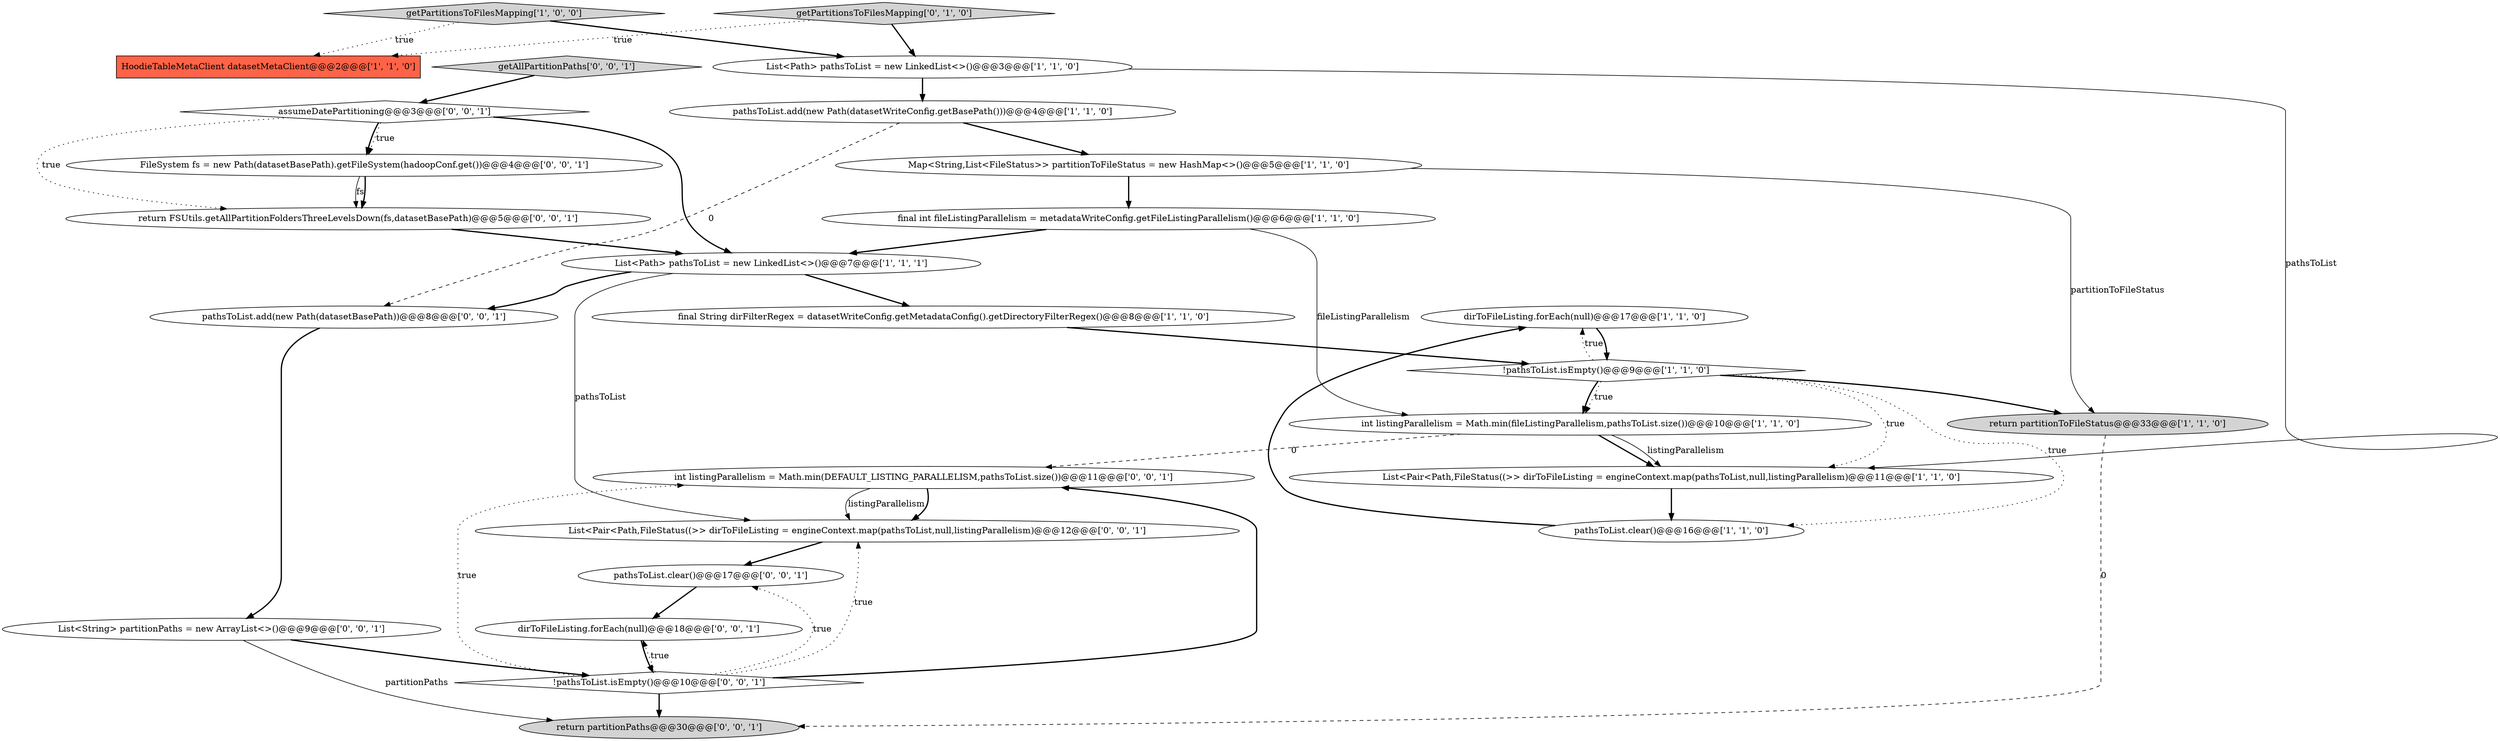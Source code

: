 digraph {
4 [style = filled, label = "dirToFileListing.forEach(null)@@@17@@@['1', '1', '0']", fillcolor = white, shape = ellipse image = "AAA0AAABBB1BBB"];
9 [style = filled, label = "List<Pair<Path,FileStatus((>> dirToFileListing = engineContext.map(pathsToList,null,listingParallelism)@@@11@@@['1', '1', '0']", fillcolor = white, shape = ellipse image = "AAA0AAABBB1BBB"];
21 [style = filled, label = "FileSystem fs = new Path(datasetBasePath).getFileSystem(hadoopConf.get())@@@4@@@['0', '0', '1']", fillcolor = white, shape = ellipse image = "AAA0AAABBB3BBB"];
5 [style = filled, label = "List<Path> pathsToList = new LinkedList<>()@@@7@@@['1', '1', '1']", fillcolor = white, shape = ellipse image = "AAA0AAABBB1BBB"];
24 [style = filled, label = "List<String> partitionPaths = new ArrayList<>()@@@9@@@['0', '0', '1']", fillcolor = white, shape = ellipse image = "AAA0AAABBB3BBB"];
2 [style = filled, label = "return partitionToFileStatus@@@33@@@['1', '1', '0']", fillcolor = lightgray, shape = ellipse image = "AAA0AAABBB1BBB"];
25 [style = filled, label = "dirToFileListing.forEach(null)@@@18@@@['0', '0', '1']", fillcolor = white, shape = ellipse image = "AAA0AAABBB3BBB"];
18 [style = filled, label = "return FSUtils.getAllPartitionFoldersThreeLevelsDown(fs,datasetBasePath)@@@5@@@['0', '0', '1']", fillcolor = white, shape = ellipse image = "AAA0AAABBB3BBB"];
23 [style = filled, label = "pathsToList.clear()@@@17@@@['0', '0', '1']", fillcolor = white, shape = ellipse image = "AAA0AAABBB3BBB"];
26 [style = filled, label = "return partitionPaths@@@30@@@['0', '0', '1']", fillcolor = lightgray, shape = ellipse image = "AAA0AAABBB3BBB"];
6 [style = filled, label = "HoodieTableMetaClient datasetMetaClient@@@2@@@['1', '1', '0']", fillcolor = tomato, shape = box image = "AAA0AAABBB1BBB"];
22 [style = filled, label = "assumeDatePartitioning@@@3@@@['0', '0', '1']", fillcolor = white, shape = diamond image = "AAA0AAABBB3BBB"];
20 [style = filled, label = "!pathsToList.isEmpty()@@@10@@@['0', '0', '1']", fillcolor = white, shape = diamond image = "AAA0AAABBB3BBB"];
7 [style = filled, label = "pathsToList.add(new Path(datasetWriteConfig.getBasePath()))@@@4@@@['1', '1', '0']", fillcolor = white, shape = ellipse image = "AAA0AAABBB1BBB"];
3 [style = filled, label = "!pathsToList.isEmpty()@@@9@@@['1', '1', '0']", fillcolor = white, shape = diamond image = "AAA0AAABBB1BBB"];
15 [style = filled, label = "List<Pair<Path,FileStatus((>> dirToFileListing = engineContext.map(pathsToList,null,listingParallelism)@@@12@@@['0', '0', '1']", fillcolor = white, shape = ellipse image = "AAA0AAABBB3BBB"];
16 [style = filled, label = "pathsToList.add(new Path(datasetBasePath))@@@8@@@['0', '0', '1']", fillcolor = white, shape = ellipse image = "AAA0AAABBB3BBB"];
8 [style = filled, label = "List<Path> pathsToList = new LinkedList<>()@@@3@@@['1', '1', '0']", fillcolor = white, shape = ellipse image = "AAA0AAABBB1BBB"];
11 [style = filled, label = "getPartitionsToFilesMapping['1', '0', '0']", fillcolor = lightgray, shape = diamond image = "AAA0AAABBB1BBB"];
1 [style = filled, label = "Map<String,List<FileStatus>> partitionToFileStatus = new HashMap<>()@@@5@@@['1', '1', '0']", fillcolor = white, shape = ellipse image = "AAA0AAABBB1BBB"];
10 [style = filled, label = "int listingParallelism = Math.min(fileListingParallelism,pathsToList.size())@@@10@@@['1', '1', '0']", fillcolor = white, shape = ellipse image = "AAA0AAABBB1BBB"];
17 [style = filled, label = "getAllPartitionPaths['0', '0', '1']", fillcolor = lightgray, shape = diamond image = "AAA0AAABBB3BBB"];
0 [style = filled, label = "final int fileListingParallelism = metadataWriteConfig.getFileListingParallelism()@@@6@@@['1', '1', '0']", fillcolor = white, shape = ellipse image = "AAA0AAABBB1BBB"];
12 [style = filled, label = "pathsToList.clear()@@@16@@@['1', '1', '0']", fillcolor = white, shape = ellipse image = "AAA0AAABBB1BBB"];
13 [style = filled, label = "final String dirFilterRegex = datasetWriteConfig.getMetadataConfig().getDirectoryFilterRegex()@@@8@@@['1', '1', '0']", fillcolor = white, shape = ellipse image = "AAA0AAABBB1BBB"];
14 [style = filled, label = "getPartitionsToFilesMapping['0', '1', '0']", fillcolor = lightgray, shape = diamond image = "AAA0AAABBB2BBB"];
19 [style = filled, label = "int listingParallelism = Math.min(DEFAULT_LISTING_PARALLELISM,pathsToList.size())@@@11@@@['0', '0', '1']", fillcolor = white, shape = ellipse image = "AAA0AAABBB3BBB"];
3->12 [style = dotted, label="true"];
20->25 [style = dotted, label="true"];
3->10 [style = bold, label=""];
16->24 [style = bold, label=""];
21->18 [style = solid, label="fs"];
22->5 [style = bold, label=""];
23->25 [style = bold, label=""];
19->15 [style = solid, label="listingParallelism"];
3->2 [style = bold, label=""];
2->26 [style = dashed, label="0"];
24->20 [style = bold, label=""];
10->9 [style = bold, label=""];
25->20 [style = bold, label=""];
12->4 [style = bold, label=""];
15->23 [style = bold, label=""];
18->5 [style = bold, label=""];
19->15 [style = bold, label=""];
24->26 [style = solid, label="partitionPaths"];
5->13 [style = bold, label=""];
20->23 [style = dotted, label="true"];
20->19 [style = bold, label=""];
14->6 [style = dotted, label="true"];
20->15 [style = dotted, label="true"];
3->10 [style = dotted, label="true"];
0->10 [style = solid, label="fileListingParallelism"];
1->2 [style = solid, label="partitionToFileStatus"];
3->4 [style = dotted, label="true"];
11->8 [style = bold, label=""];
21->18 [style = bold, label=""];
11->6 [style = dotted, label="true"];
14->8 [style = bold, label=""];
5->15 [style = solid, label="pathsToList"];
13->3 [style = bold, label=""];
8->7 [style = bold, label=""];
7->16 [style = dashed, label="0"];
10->19 [style = dashed, label="0"];
17->22 [style = bold, label=""];
22->21 [style = bold, label=""];
7->1 [style = bold, label=""];
20->19 [style = dotted, label="true"];
0->5 [style = bold, label=""];
10->9 [style = solid, label="listingParallelism"];
22->18 [style = dotted, label="true"];
3->9 [style = dotted, label="true"];
20->26 [style = bold, label=""];
4->3 [style = bold, label=""];
5->16 [style = bold, label=""];
9->12 [style = bold, label=""];
1->0 [style = bold, label=""];
22->21 [style = dotted, label="true"];
8->9 [style = solid, label="pathsToList"];
}
